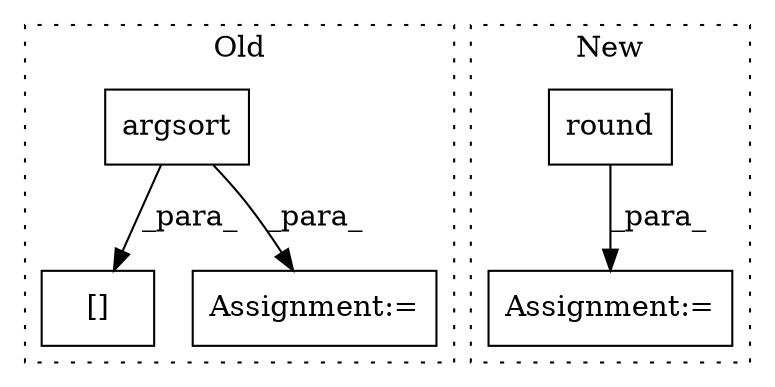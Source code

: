 digraph G {
subgraph cluster0 {
1 [label="argsort" a="32" s="17539,17559" l="8,1" shape="box"];
3 [label="[]" a="2" s="17583,17601" l="13,1" shape="box"];
5 [label="Assignment:=" a="7" s="17626" l="1" shape="box"];
label = "Old";
style="dotted";
}
subgraph cluster1 {
2 [label="round" a="32" s="17109,17137" l="6,1" shape="box"];
4 [label="Assignment:=" a="7" s="17098" l="1" shape="box"];
label = "New";
style="dotted";
}
1 -> 3 [label="_para_"];
1 -> 5 [label="_para_"];
2 -> 4 [label="_para_"];
}